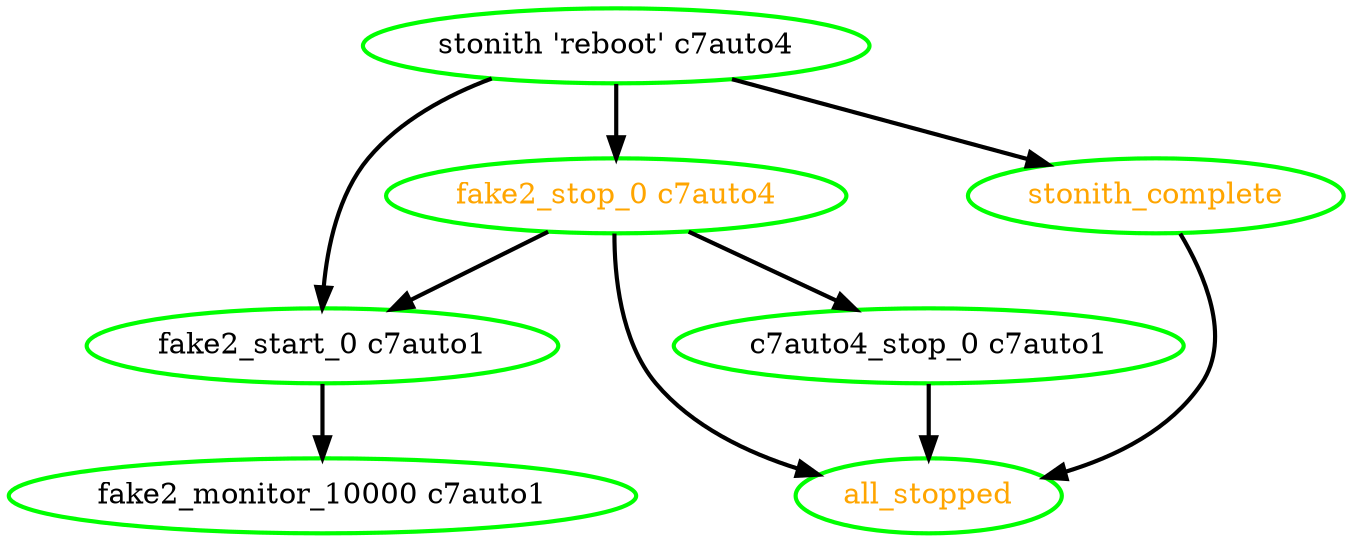 digraph "g" {
"all_stopped" [ style=bold color="green" fontcolor="orange"]
"c7auto4_stop_0 c7auto1" -> "all_stopped" [ style = bold]
"c7auto4_stop_0 c7auto1" [ style=bold color="green" fontcolor="black"]
"fake2_monitor_10000 c7auto1" [ style=bold color="green" fontcolor="black"]
"fake2_start_0 c7auto1" -> "fake2_monitor_10000 c7auto1" [ style = bold]
"fake2_start_0 c7auto1" [ style=bold color="green" fontcolor="black"]
"fake2_stop_0 c7auto4" -> "all_stopped" [ style = bold]
"fake2_stop_0 c7auto4" -> "c7auto4_stop_0 c7auto1" [ style = bold]
"fake2_stop_0 c7auto4" -> "fake2_start_0 c7auto1" [ style = bold]
"fake2_stop_0 c7auto4" [ style=bold color="green" fontcolor="orange"]
"stonith 'reboot' c7auto4" -> "fake2_start_0 c7auto1" [ style = bold]
"stonith 'reboot' c7auto4" -> "fake2_stop_0 c7auto4" [ style = bold]
"stonith 'reboot' c7auto4" -> "stonith_complete" [ style = bold]
"stonith 'reboot' c7auto4" [ style=bold color="green" fontcolor="black"]
"stonith_complete" -> "all_stopped" [ style = bold]
"stonith_complete" [ style=bold color="green" fontcolor="orange"]
}
